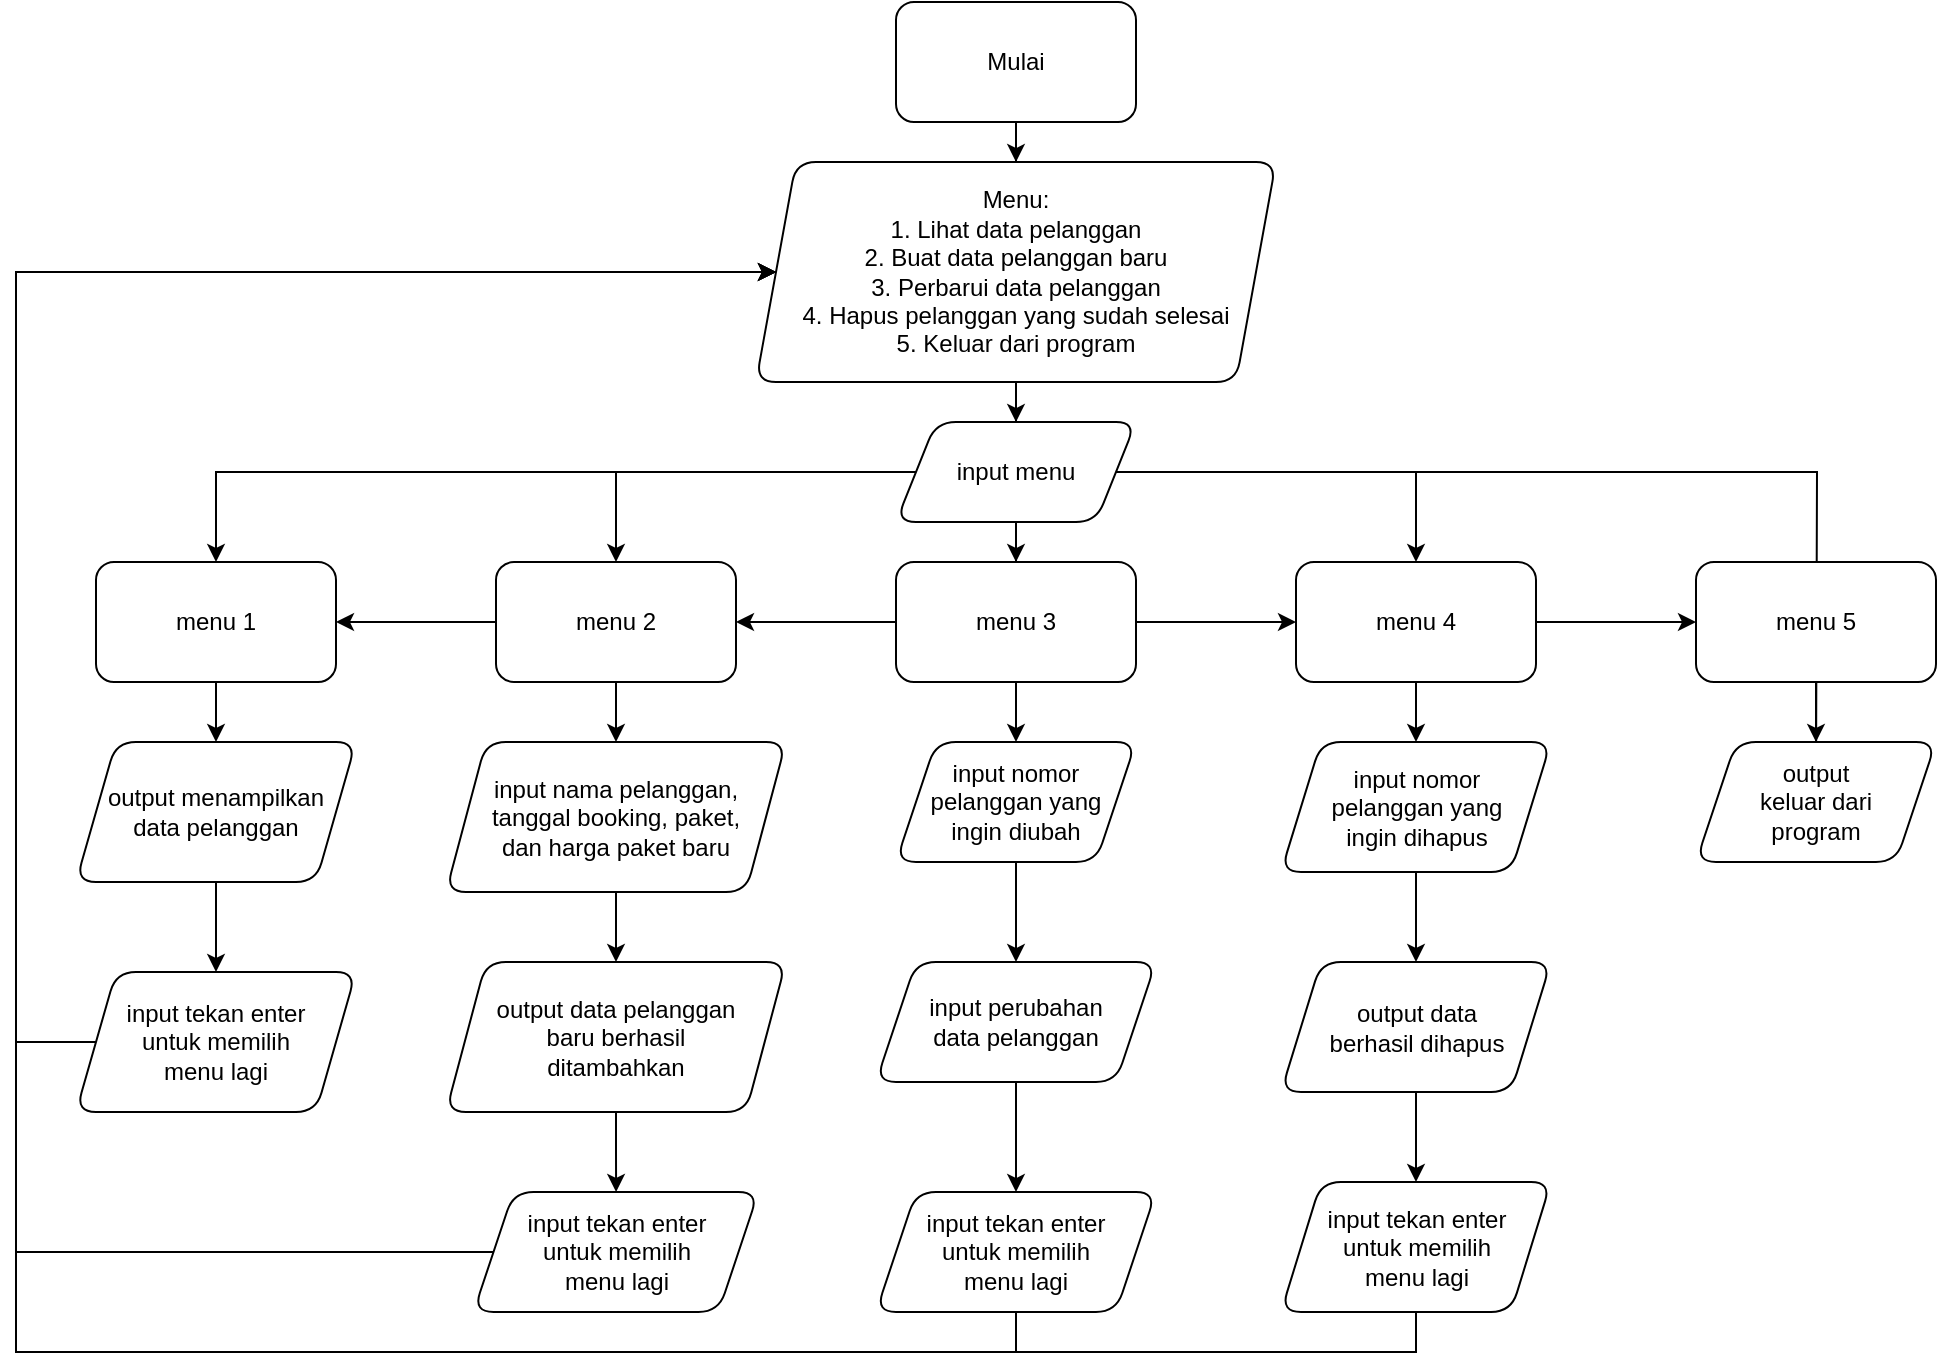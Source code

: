 <mxfile version="24.7.12">
  <diagram name="Page-1" id="IwYgKuLK2cbI-2wsSvXa">
    <mxGraphModel dx="2173" dy="898" grid="1" gridSize="10" guides="1" tooltips="1" connect="1" arrows="1" fold="1" page="1" pageScale="1" pageWidth="850" pageHeight="1100" math="0" shadow="0">
      <root>
        <mxCell id="0" />
        <mxCell id="1" parent="0" />
        <mxCell id="Y8lYUrGbxnHDyQjCtU0--3" value="" style="edgeStyle=orthogonalEdgeStyle;rounded=0;orthogonalLoop=1;jettySize=auto;html=1;" edge="1" parent="1" source="Y8lYUrGbxnHDyQjCtU0--1" target="Y8lYUrGbxnHDyQjCtU0--2">
          <mxGeometry relative="1" as="geometry" />
        </mxCell>
        <mxCell id="Y8lYUrGbxnHDyQjCtU0--1" value="Mulai" style="rounded=1;whiteSpace=wrap;html=1;" vertex="1" parent="1">
          <mxGeometry x="340" y="530" width="120" height="60" as="geometry" />
        </mxCell>
        <mxCell id="Y8lYUrGbxnHDyQjCtU0--16" value="" style="edgeStyle=orthogonalEdgeStyle;rounded=0;orthogonalLoop=1;jettySize=auto;html=1;" edge="1" parent="1" source="Y8lYUrGbxnHDyQjCtU0--2" target="Y8lYUrGbxnHDyQjCtU0--15">
          <mxGeometry relative="1" as="geometry" />
        </mxCell>
        <mxCell id="Y8lYUrGbxnHDyQjCtU0--2" value="Menu:&lt;div&gt;1. Lihat data pelanggan&lt;/div&gt;&lt;div&gt;2. Buat data pelanggan baru&lt;/div&gt;&lt;div&gt;3. Perbarui data pelanggan&lt;/div&gt;&lt;div&gt;4. Hapus pelanggan yang sudah selesai&lt;/div&gt;&lt;div&gt;5. Keluar dari program&lt;/div&gt;" style="shape=parallelogram;perimeter=parallelogramPerimeter;whiteSpace=wrap;html=1;fixedSize=1;rounded=1;" vertex="1" parent="1">
          <mxGeometry x="270" y="610" width="260" height="110" as="geometry" />
        </mxCell>
        <mxCell id="Y8lYUrGbxnHDyQjCtU0--18" value="" style="edgeStyle=orthogonalEdgeStyle;rounded=0;orthogonalLoop=1;jettySize=auto;html=1;" edge="1" parent="1" source="Y8lYUrGbxnHDyQjCtU0--15" target="Y8lYUrGbxnHDyQjCtU0--17">
          <mxGeometry relative="1" as="geometry" />
        </mxCell>
        <mxCell id="Y8lYUrGbxnHDyQjCtU0--28" style="edgeStyle=orthogonalEdgeStyle;rounded=0;orthogonalLoop=1;jettySize=auto;html=1;exitX=0;exitY=0.5;exitDx=0;exitDy=0;entryX=0.5;entryY=0;entryDx=0;entryDy=0;" edge="1" parent="1" source="Y8lYUrGbxnHDyQjCtU0--15" target="Y8lYUrGbxnHDyQjCtU0--23">
          <mxGeometry relative="1" as="geometry">
            <Array as="points">
              <mxPoint x="200" y="765" />
            </Array>
          </mxGeometry>
        </mxCell>
        <mxCell id="Y8lYUrGbxnHDyQjCtU0--29" style="edgeStyle=orthogonalEdgeStyle;rounded=0;orthogonalLoop=1;jettySize=auto;html=1;exitX=0;exitY=0.5;exitDx=0;exitDy=0;entryX=0.5;entryY=0;entryDx=0;entryDy=0;" edge="1" parent="1" source="Y8lYUrGbxnHDyQjCtU0--15" target="Y8lYUrGbxnHDyQjCtU0--25">
          <mxGeometry relative="1" as="geometry" />
        </mxCell>
        <mxCell id="Y8lYUrGbxnHDyQjCtU0--30" style="edgeStyle=orthogonalEdgeStyle;rounded=0;orthogonalLoop=1;jettySize=auto;html=1;exitX=1;exitY=0.5;exitDx=0;exitDy=0;entryX=0.5;entryY=0;entryDx=0;entryDy=0;" edge="1" parent="1" source="Y8lYUrGbxnHDyQjCtU0--15" target="Y8lYUrGbxnHDyQjCtU0--19">
          <mxGeometry relative="1" as="geometry" />
        </mxCell>
        <mxCell id="Y8lYUrGbxnHDyQjCtU0--31" style="edgeStyle=orthogonalEdgeStyle;rounded=0;orthogonalLoop=1;jettySize=auto;html=1;exitX=1;exitY=0.5;exitDx=0;exitDy=0;" edge="1" parent="1" source="Y8lYUrGbxnHDyQjCtU0--15">
          <mxGeometry relative="1" as="geometry">
            <mxPoint x="800" y="920" as="targetPoint" />
          </mxGeometry>
        </mxCell>
        <mxCell id="Y8lYUrGbxnHDyQjCtU0--15" value="input menu" style="shape=parallelogram;perimeter=parallelogramPerimeter;whiteSpace=wrap;html=1;fixedSize=1;rounded=1;" vertex="1" parent="1">
          <mxGeometry x="340" y="740" width="120" height="50" as="geometry" />
        </mxCell>
        <mxCell id="Y8lYUrGbxnHDyQjCtU0--20" value="" style="edgeStyle=orthogonalEdgeStyle;rounded=0;orthogonalLoop=1;jettySize=auto;html=1;" edge="1" parent="1" source="Y8lYUrGbxnHDyQjCtU0--17" target="Y8lYUrGbxnHDyQjCtU0--19">
          <mxGeometry relative="1" as="geometry" />
        </mxCell>
        <mxCell id="Y8lYUrGbxnHDyQjCtU0--24" value="" style="edgeStyle=orthogonalEdgeStyle;rounded=0;orthogonalLoop=1;jettySize=auto;html=1;" edge="1" parent="1" source="Y8lYUrGbxnHDyQjCtU0--17" target="Y8lYUrGbxnHDyQjCtU0--23">
          <mxGeometry relative="1" as="geometry" />
        </mxCell>
        <mxCell id="Y8lYUrGbxnHDyQjCtU0--37" value="" style="edgeStyle=orthogonalEdgeStyle;rounded=0;orthogonalLoop=1;jettySize=auto;html=1;" edge="1" parent="1" source="Y8lYUrGbxnHDyQjCtU0--17" target="Y8lYUrGbxnHDyQjCtU0--36">
          <mxGeometry relative="1" as="geometry" />
        </mxCell>
        <mxCell id="Y8lYUrGbxnHDyQjCtU0--17" value="menu 3" style="whiteSpace=wrap;html=1;rounded=1;" vertex="1" parent="1">
          <mxGeometry x="340" y="810" width="120" height="60" as="geometry" />
        </mxCell>
        <mxCell id="Y8lYUrGbxnHDyQjCtU0--22" value="" style="edgeStyle=orthogonalEdgeStyle;rounded=0;orthogonalLoop=1;jettySize=auto;html=1;" edge="1" parent="1" source="Y8lYUrGbxnHDyQjCtU0--19" target="Y8lYUrGbxnHDyQjCtU0--21">
          <mxGeometry relative="1" as="geometry" />
        </mxCell>
        <mxCell id="Y8lYUrGbxnHDyQjCtU0--35" value="" style="edgeStyle=orthogonalEdgeStyle;rounded=0;orthogonalLoop=1;jettySize=auto;html=1;" edge="1" parent="1" source="Y8lYUrGbxnHDyQjCtU0--19" target="Y8lYUrGbxnHDyQjCtU0--34">
          <mxGeometry relative="1" as="geometry" />
        </mxCell>
        <mxCell id="Y8lYUrGbxnHDyQjCtU0--19" value="menu 4" style="whiteSpace=wrap;html=1;rounded=1;" vertex="1" parent="1">
          <mxGeometry x="540" y="810" width="120" height="60" as="geometry" />
        </mxCell>
        <mxCell id="Y8lYUrGbxnHDyQjCtU0--33" value="" style="edgeStyle=orthogonalEdgeStyle;rounded=0;orthogonalLoop=1;jettySize=auto;html=1;" edge="1" parent="1" source="Y8lYUrGbxnHDyQjCtU0--21" target="Y8lYUrGbxnHDyQjCtU0--32">
          <mxGeometry relative="1" as="geometry" />
        </mxCell>
        <mxCell id="Y8lYUrGbxnHDyQjCtU0--21" value="menu 5" style="whiteSpace=wrap;html=1;rounded=1;" vertex="1" parent="1">
          <mxGeometry x="740" y="810" width="120" height="60" as="geometry" />
        </mxCell>
        <mxCell id="Y8lYUrGbxnHDyQjCtU0--26" value="" style="edgeStyle=orthogonalEdgeStyle;rounded=0;orthogonalLoop=1;jettySize=auto;html=1;" edge="1" parent="1" source="Y8lYUrGbxnHDyQjCtU0--23" target="Y8lYUrGbxnHDyQjCtU0--25">
          <mxGeometry relative="1" as="geometry" />
        </mxCell>
        <mxCell id="Y8lYUrGbxnHDyQjCtU0--39" value="" style="edgeStyle=orthogonalEdgeStyle;rounded=0;orthogonalLoop=1;jettySize=auto;html=1;" edge="1" parent="1" source="Y8lYUrGbxnHDyQjCtU0--23" target="Y8lYUrGbxnHDyQjCtU0--38">
          <mxGeometry relative="1" as="geometry" />
        </mxCell>
        <mxCell id="Y8lYUrGbxnHDyQjCtU0--23" value="menu 2" style="whiteSpace=wrap;html=1;rounded=1;" vertex="1" parent="1">
          <mxGeometry x="140" y="810" width="120" height="60" as="geometry" />
        </mxCell>
        <mxCell id="Y8lYUrGbxnHDyQjCtU0--47" value="" style="edgeStyle=orthogonalEdgeStyle;rounded=0;orthogonalLoop=1;jettySize=auto;html=1;" edge="1" parent="1" source="Y8lYUrGbxnHDyQjCtU0--25" target="Y8lYUrGbxnHDyQjCtU0--46">
          <mxGeometry relative="1" as="geometry" />
        </mxCell>
        <mxCell id="Y8lYUrGbxnHDyQjCtU0--25" value="menu 1" style="whiteSpace=wrap;html=1;rounded=1;" vertex="1" parent="1">
          <mxGeometry x="-60" y="810" width="120" height="60" as="geometry" />
        </mxCell>
        <mxCell id="Y8lYUrGbxnHDyQjCtU0--32" value="output&lt;div&gt;keluar dari&lt;/div&gt;&lt;div&gt;program&lt;/div&gt;" style="shape=parallelogram;perimeter=parallelogramPerimeter;whiteSpace=wrap;html=1;fixedSize=1;rounded=1;" vertex="1" parent="1">
          <mxGeometry x="740" y="900" width="120" height="60" as="geometry" />
        </mxCell>
        <mxCell id="Y8lYUrGbxnHDyQjCtU0--45" value="" style="edgeStyle=orthogonalEdgeStyle;rounded=0;orthogonalLoop=1;jettySize=auto;html=1;" edge="1" parent="1" source="Y8lYUrGbxnHDyQjCtU0--34" target="Y8lYUrGbxnHDyQjCtU0--44">
          <mxGeometry relative="1" as="geometry" />
        </mxCell>
        <mxCell id="Y8lYUrGbxnHDyQjCtU0--34" value="input nomor&lt;div&gt;pelanggan yang&lt;/div&gt;&lt;div&gt;ingin dihapus&lt;/div&gt;" style="shape=parallelogram;perimeter=parallelogramPerimeter;whiteSpace=wrap;html=1;fixedSize=1;rounded=1;" vertex="1" parent="1">
          <mxGeometry x="532.5" y="900" width="135" height="65" as="geometry" />
        </mxCell>
        <mxCell id="Y8lYUrGbxnHDyQjCtU0--43" value="" style="edgeStyle=orthogonalEdgeStyle;rounded=0;orthogonalLoop=1;jettySize=auto;html=1;" edge="1" parent="1" source="Y8lYUrGbxnHDyQjCtU0--36" target="Y8lYUrGbxnHDyQjCtU0--42">
          <mxGeometry relative="1" as="geometry" />
        </mxCell>
        <mxCell id="Y8lYUrGbxnHDyQjCtU0--36" value="input nomor&lt;div&gt;pelanggan yang&lt;/div&gt;&lt;div&gt;ingin diubah&lt;/div&gt;" style="shape=parallelogram;perimeter=parallelogramPerimeter;whiteSpace=wrap;html=1;fixedSize=1;rounded=1;" vertex="1" parent="1">
          <mxGeometry x="340" y="900" width="120" height="60" as="geometry" />
        </mxCell>
        <mxCell id="Y8lYUrGbxnHDyQjCtU0--41" value="" style="edgeStyle=orthogonalEdgeStyle;rounded=0;orthogonalLoop=1;jettySize=auto;html=1;" edge="1" parent="1" source="Y8lYUrGbxnHDyQjCtU0--38" target="Y8lYUrGbxnHDyQjCtU0--40">
          <mxGeometry relative="1" as="geometry" />
        </mxCell>
        <mxCell id="Y8lYUrGbxnHDyQjCtU0--38" value="input nama pelanggan,&lt;div&gt;tanggal booking, paket,&lt;/div&gt;&lt;div&gt;dan harga paket baru&lt;/div&gt;" style="shape=parallelogram;perimeter=parallelogramPerimeter;whiteSpace=wrap;html=1;fixedSize=1;rounded=1;" vertex="1" parent="1">
          <mxGeometry x="115" y="900" width="170" height="75" as="geometry" />
        </mxCell>
        <mxCell id="Y8lYUrGbxnHDyQjCtU0--51" value="" style="edgeStyle=orthogonalEdgeStyle;rounded=0;orthogonalLoop=1;jettySize=auto;html=1;" edge="1" parent="1" source="Y8lYUrGbxnHDyQjCtU0--40" target="Y8lYUrGbxnHDyQjCtU0--50">
          <mxGeometry relative="1" as="geometry" />
        </mxCell>
        <mxCell id="Y8lYUrGbxnHDyQjCtU0--40" value="output data pelanggan&lt;div&gt;baru berhasil&lt;/div&gt;&lt;div&gt;ditambahkan&lt;/div&gt;" style="shape=parallelogram;perimeter=parallelogramPerimeter;whiteSpace=wrap;html=1;fixedSize=1;rounded=1;" vertex="1" parent="1">
          <mxGeometry x="115" y="1010" width="170" height="75" as="geometry" />
        </mxCell>
        <mxCell id="Y8lYUrGbxnHDyQjCtU0--53" value="" style="edgeStyle=orthogonalEdgeStyle;rounded=0;orthogonalLoop=1;jettySize=auto;html=1;" edge="1" parent="1" source="Y8lYUrGbxnHDyQjCtU0--42" target="Y8lYUrGbxnHDyQjCtU0--52">
          <mxGeometry relative="1" as="geometry" />
        </mxCell>
        <mxCell id="Y8lYUrGbxnHDyQjCtU0--42" value="input perubahan&lt;div&gt;data pelanggan&lt;/div&gt;" style="shape=parallelogram;perimeter=parallelogramPerimeter;whiteSpace=wrap;html=1;fixedSize=1;rounded=1;" vertex="1" parent="1">
          <mxGeometry x="330" y="1010" width="140" height="60" as="geometry" />
        </mxCell>
        <mxCell id="Y8lYUrGbxnHDyQjCtU0--55" value="" style="edgeStyle=orthogonalEdgeStyle;rounded=0;orthogonalLoop=1;jettySize=auto;html=1;" edge="1" parent="1" source="Y8lYUrGbxnHDyQjCtU0--44" target="Y8lYUrGbxnHDyQjCtU0--54">
          <mxGeometry relative="1" as="geometry" />
        </mxCell>
        <mxCell id="Y8lYUrGbxnHDyQjCtU0--44" value="output data&lt;div&gt;berhasil dihapus&lt;/div&gt;" style="shape=parallelogram;perimeter=parallelogramPerimeter;whiteSpace=wrap;html=1;fixedSize=1;rounded=1;" vertex="1" parent="1">
          <mxGeometry x="532.5" y="1010" width="135" height="65" as="geometry" />
        </mxCell>
        <mxCell id="Y8lYUrGbxnHDyQjCtU0--49" value="" style="edgeStyle=orthogonalEdgeStyle;rounded=0;orthogonalLoop=1;jettySize=auto;html=1;" edge="1" parent="1" source="Y8lYUrGbxnHDyQjCtU0--46" target="Y8lYUrGbxnHDyQjCtU0--48">
          <mxGeometry relative="1" as="geometry" />
        </mxCell>
        <mxCell id="Y8lYUrGbxnHDyQjCtU0--46" value="output menampilkan&lt;div&gt;data pelanggan&lt;/div&gt;" style="shape=parallelogram;perimeter=parallelogramPerimeter;whiteSpace=wrap;html=1;fixedSize=1;rounded=1;" vertex="1" parent="1">
          <mxGeometry x="-70" y="900" width="140" height="70" as="geometry" />
        </mxCell>
        <mxCell id="Y8lYUrGbxnHDyQjCtU0--59" style="edgeStyle=orthogonalEdgeStyle;rounded=0;orthogonalLoop=1;jettySize=auto;html=1;exitX=0;exitY=0.5;exitDx=0;exitDy=0;entryX=0;entryY=0.5;entryDx=0;entryDy=0;" edge="1" parent="1" source="Y8lYUrGbxnHDyQjCtU0--48" target="Y8lYUrGbxnHDyQjCtU0--2">
          <mxGeometry relative="1" as="geometry">
            <Array as="points">
              <mxPoint x="-100" y="1050" />
              <mxPoint x="-100" y="665" />
            </Array>
          </mxGeometry>
        </mxCell>
        <mxCell id="Y8lYUrGbxnHDyQjCtU0--48" value="input tekan enter&lt;div&gt;untuk memilih&lt;/div&gt;&lt;div&gt;menu lagi&lt;/div&gt;" style="shape=parallelogram;perimeter=parallelogramPerimeter;whiteSpace=wrap;html=1;fixedSize=1;rounded=1;" vertex="1" parent="1">
          <mxGeometry x="-70" y="1015" width="140" height="70" as="geometry" />
        </mxCell>
        <mxCell id="Y8lYUrGbxnHDyQjCtU0--60" style="edgeStyle=orthogonalEdgeStyle;rounded=0;orthogonalLoop=1;jettySize=auto;html=1;exitX=0;exitY=0.5;exitDx=0;exitDy=0;entryX=0;entryY=0.5;entryDx=0;entryDy=0;" edge="1" parent="1" source="Y8lYUrGbxnHDyQjCtU0--50" target="Y8lYUrGbxnHDyQjCtU0--2">
          <mxGeometry relative="1" as="geometry">
            <Array as="points">
              <mxPoint x="-100" y="1155" />
              <mxPoint x="-100" y="665" />
            </Array>
          </mxGeometry>
        </mxCell>
        <mxCell id="Y8lYUrGbxnHDyQjCtU0--50" value="input tekan enter&lt;div&gt;untuk memilih&lt;/div&gt;&lt;div&gt;menu lagi&lt;/div&gt;" style="shape=parallelogram;perimeter=parallelogramPerimeter;whiteSpace=wrap;html=1;fixedSize=1;rounded=1;" vertex="1" parent="1">
          <mxGeometry x="128.75" y="1125" width="142.5" height="60" as="geometry" />
        </mxCell>
        <mxCell id="Y8lYUrGbxnHDyQjCtU0--62" style="edgeStyle=orthogonalEdgeStyle;rounded=0;orthogonalLoop=1;jettySize=auto;html=1;exitX=0.5;exitY=1;exitDx=0;exitDy=0;entryX=0;entryY=0.5;entryDx=0;entryDy=0;" edge="1" parent="1" source="Y8lYUrGbxnHDyQjCtU0--52" target="Y8lYUrGbxnHDyQjCtU0--2">
          <mxGeometry relative="1" as="geometry">
            <Array as="points">
              <mxPoint x="400" y="1205" />
              <mxPoint x="-100" y="1205" />
              <mxPoint x="-100" y="665" />
            </Array>
          </mxGeometry>
        </mxCell>
        <mxCell id="Y8lYUrGbxnHDyQjCtU0--52" value="input tekan enter&lt;div&gt;untuk memilih&lt;/div&gt;&lt;div&gt;menu lagi&lt;/div&gt;" style="shape=parallelogram;perimeter=parallelogramPerimeter;whiteSpace=wrap;html=1;fixedSize=1;rounded=1;" vertex="1" parent="1">
          <mxGeometry x="330" y="1125" width="140" height="60" as="geometry" />
        </mxCell>
        <mxCell id="Y8lYUrGbxnHDyQjCtU0--63" style="edgeStyle=orthogonalEdgeStyle;rounded=0;orthogonalLoop=1;jettySize=auto;html=1;exitX=0.5;exitY=1;exitDx=0;exitDy=0;entryX=0;entryY=0.5;entryDx=0;entryDy=0;" edge="1" parent="1" source="Y8lYUrGbxnHDyQjCtU0--54" target="Y8lYUrGbxnHDyQjCtU0--2">
          <mxGeometry relative="1" as="geometry">
            <Array as="points">
              <mxPoint x="600" y="1205" />
              <mxPoint x="-100" y="1205" />
              <mxPoint x="-100" y="665" />
            </Array>
          </mxGeometry>
        </mxCell>
        <mxCell id="Y8lYUrGbxnHDyQjCtU0--54" value="input tekan enter&lt;div&gt;untuk memilih&lt;/div&gt;&lt;div&gt;menu lagi&lt;/div&gt;" style="shape=parallelogram;perimeter=parallelogramPerimeter;whiteSpace=wrap;html=1;fixedSize=1;rounded=1;" vertex="1" parent="1">
          <mxGeometry x="532.5" y="1120" width="135" height="65" as="geometry" />
        </mxCell>
      </root>
    </mxGraphModel>
  </diagram>
</mxfile>
